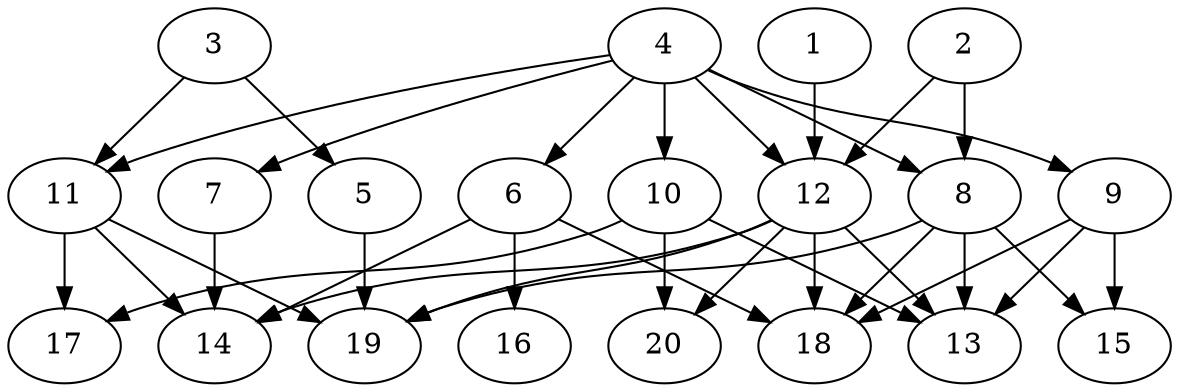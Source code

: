 // DAG automatically generated by daggen at Tue Jul 23 14:29:40 2019
// ./daggen --dot -n 20 --ccr 0.5 --fat 0.7 --regular 0.5 --density 0.7 --mindata 5242880 --maxdata 52428800 
digraph G {
  1 [size="42932224", alpha="0.07", expect_size="21466112"] 
  1 -> 12 [size ="21466112"]
  2 [size="12724224", alpha="0.19", expect_size="6362112"] 
  2 -> 8 [size ="6362112"]
  2 -> 12 [size ="6362112"]
  3 [size="32393216", alpha="0.02", expect_size="16196608"] 
  3 -> 5 [size ="16196608"]
  3 -> 11 [size ="16196608"]
  4 [size="54310912", alpha="0.15", expect_size="27155456"] 
  4 -> 6 [size ="27155456"]
  4 -> 7 [size ="27155456"]
  4 -> 8 [size ="27155456"]
  4 -> 9 [size ="27155456"]
  4 -> 10 [size ="27155456"]
  4 -> 11 [size ="27155456"]
  4 -> 12 [size ="27155456"]
  5 [size="11900928", alpha="0.20", expect_size="5950464"] 
  5 -> 19 [size ="5950464"]
  6 [size="43157504", alpha="0.06", expect_size="21578752"] 
  6 -> 14 [size ="21578752"]
  6 -> 16 [size ="21578752"]
  6 -> 18 [size ="21578752"]
  7 [size="41949184", alpha="0.07", expect_size="20974592"] 
  7 -> 14 [size ="20974592"]
  8 [size="71008256", alpha="0.19", expect_size="35504128"] 
  8 -> 13 [size ="35504128"]
  8 -> 15 [size ="35504128"]
  8 -> 18 [size ="35504128"]
  8 -> 19 [size ="35504128"]
  9 [size="51085312", alpha="0.10", expect_size="25542656"] 
  9 -> 13 [size ="25542656"]
  9 -> 15 [size ="25542656"]
  9 -> 18 [size ="25542656"]
  10 [size="36788224", alpha="0.01", expect_size="18394112"] 
  10 -> 13 [size ="18394112"]
  10 -> 17 [size ="18394112"]
  10 -> 20 [size ="18394112"]
  11 [size="101900288", alpha="0.03", expect_size="50950144"] 
  11 -> 14 [size ="50950144"]
  11 -> 17 [size ="50950144"]
  11 -> 19 [size ="50950144"]
  12 [size="41656320", alpha="0.05", expect_size="20828160"] 
  12 -> 13 [size ="20828160"]
  12 -> 14 [size ="20828160"]
  12 -> 18 [size ="20828160"]
  12 -> 19 [size ="20828160"]
  12 -> 20 [size ="20828160"]
  13 [size="38627328", alpha="0.05", expect_size="19313664"] 
  14 [size="50182144", alpha="0.08", expect_size="25091072"] 
  15 [size="28461056", alpha="0.17", expect_size="14230528"] 
  16 [size="26847232", alpha="0.07", expect_size="13423616"] 
  17 [size="57370624", alpha="0.06", expect_size="28685312"] 
  18 [size="92557312", alpha="0.14", expect_size="46278656"] 
  19 [size="87420928", alpha="0.16", expect_size="43710464"] 
  20 [size="40138752", alpha="0.19", expect_size="20069376"] 
}
